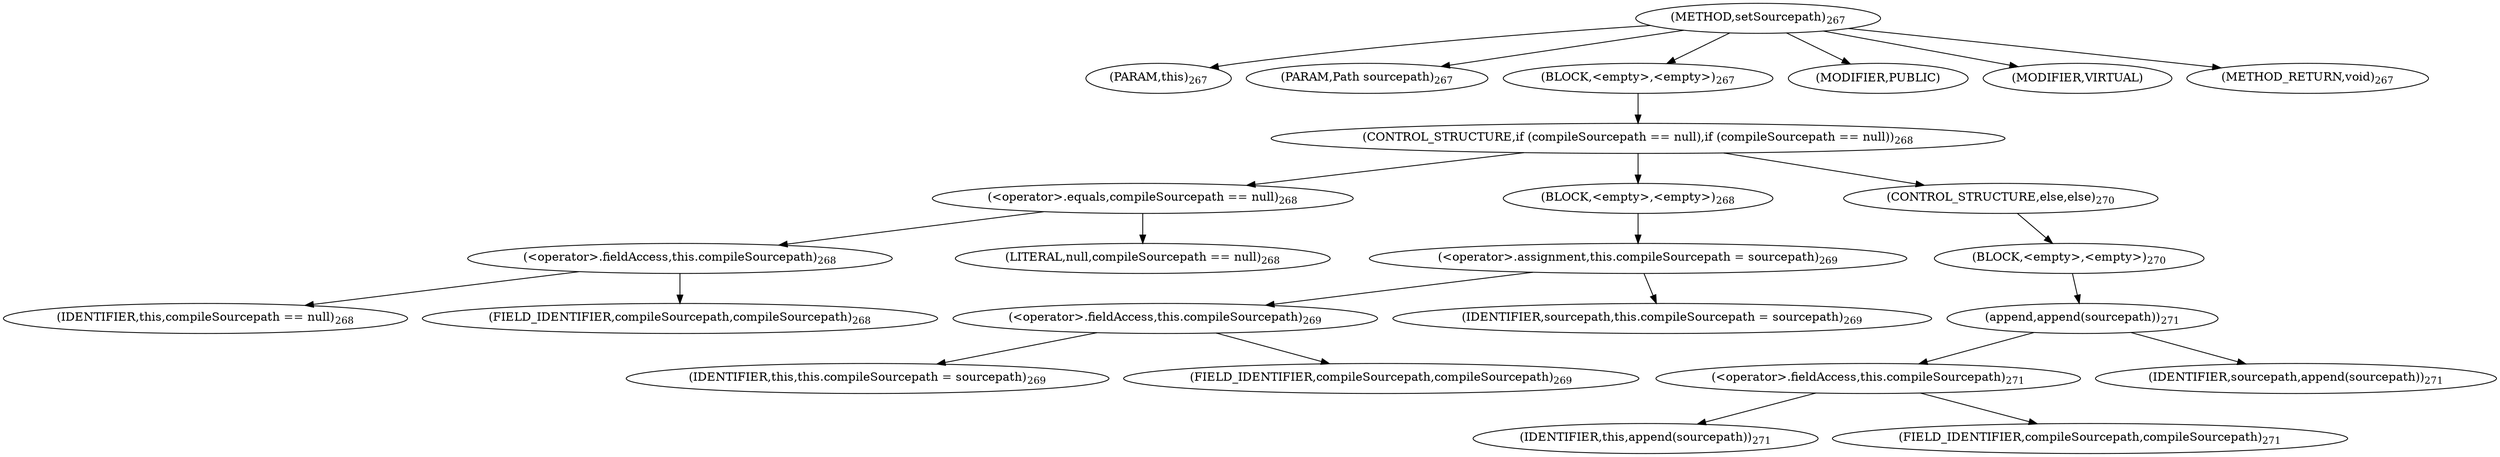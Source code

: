 digraph "setSourcepath" {  
"520" [label = <(METHOD,setSourcepath)<SUB>267</SUB>> ]
"521" [label = <(PARAM,this)<SUB>267</SUB>> ]
"522" [label = <(PARAM,Path sourcepath)<SUB>267</SUB>> ]
"523" [label = <(BLOCK,&lt;empty&gt;,&lt;empty&gt;)<SUB>267</SUB>> ]
"524" [label = <(CONTROL_STRUCTURE,if (compileSourcepath == null),if (compileSourcepath == null))<SUB>268</SUB>> ]
"525" [label = <(&lt;operator&gt;.equals,compileSourcepath == null)<SUB>268</SUB>> ]
"526" [label = <(&lt;operator&gt;.fieldAccess,this.compileSourcepath)<SUB>268</SUB>> ]
"527" [label = <(IDENTIFIER,this,compileSourcepath == null)<SUB>268</SUB>> ]
"528" [label = <(FIELD_IDENTIFIER,compileSourcepath,compileSourcepath)<SUB>268</SUB>> ]
"529" [label = <(LITERAL,null,compileSourcepath == null)<SUB>268</SUB>> ]
"530" [label = <(BLOCK,&lt;empty&gt;,&lt;empty&gt;)<SUB>268</SUB>> ]
"531" [label = <(&lt;operator&gt;.assignment,this.compileSourcepath = sourcepath)<SUB>269</SUB>> ]
"532" [label = <(&lt;operator&gt;.fieldAccess,this.compileSourcepath)<SUB>269</SUB>> ]
"533" [label = <(IDENTIFIER,this,this.compileSourcepath = sourcepath)<SUB>269</SUB>> ]
"534" [label = <(FIELD_IDENTIFIER,compileSourcepath,compileSourcepath)<SUB>269</SUB>> ]
"535" [label = <(IDENTIFIER,sourcepath,this.compileSourcepath = sourcepath)<SUB>269</SUB>> ]
"536" [label = <(CONTROL_STRUCTURE,else,else)<SUB>270</SUB>> ]
"537" [label = <(BLOCK,&lt;empty&gt;,&lt;empty&gt;)<SUB>270</SUB>> ]
"538" [label = <(append,append(sourcepath))<SUB>271</SUB>> ]
"539" [label = <(&lt;operator&gt;.fieldAccess,this.compileSourcepath)<SUB>271</SUB>> ]
"540" [label = <(IDENTIFIER,this,append(sourcepath))<SUB>271</SUB>> ]
"541" [label = <(FIELD_IDENTIFIER,compileSourcepath,compileSourcepath)<SUB>271</SUB>> ]
"542" [label = <(IDENTIFIER,sourcepath,append(sourcepath))<SUB>271</SUB>> ]
"543" [label = <(MODIFIER,PUBLIC)> ]
"544" [label = <(MODIFIER,VIRTUAL)> ]
"545" [label = <(METHOD_RETURN,void)<SUB>267</SUB>> ]
  "520" -> "521" 
  "520" -> "522" 
  "520" -> "523" 
  "520" -> "543" 
  "520" -> "544" 
  "520" -> "545" 
  "523" -> "524" 
  "524" -> "525" 
  "524" -> "530" 
  "524" -> "536" 
  "525" -> "526" 
  "525" -> "529" 
  "526" -> "527" 
  "526" -> "528" 
  "530" -> "531" 
  "531" -> "532" 
  "531" -> "535" 
  "532" -> "533" 
  "532" -> "534" 
  "536" -> "537" 
  "537" -> "538" 
  "538" -> "539" 
  "538" -> "542" 
  "539" -> "540" 
  "539" -> "541" 
}
